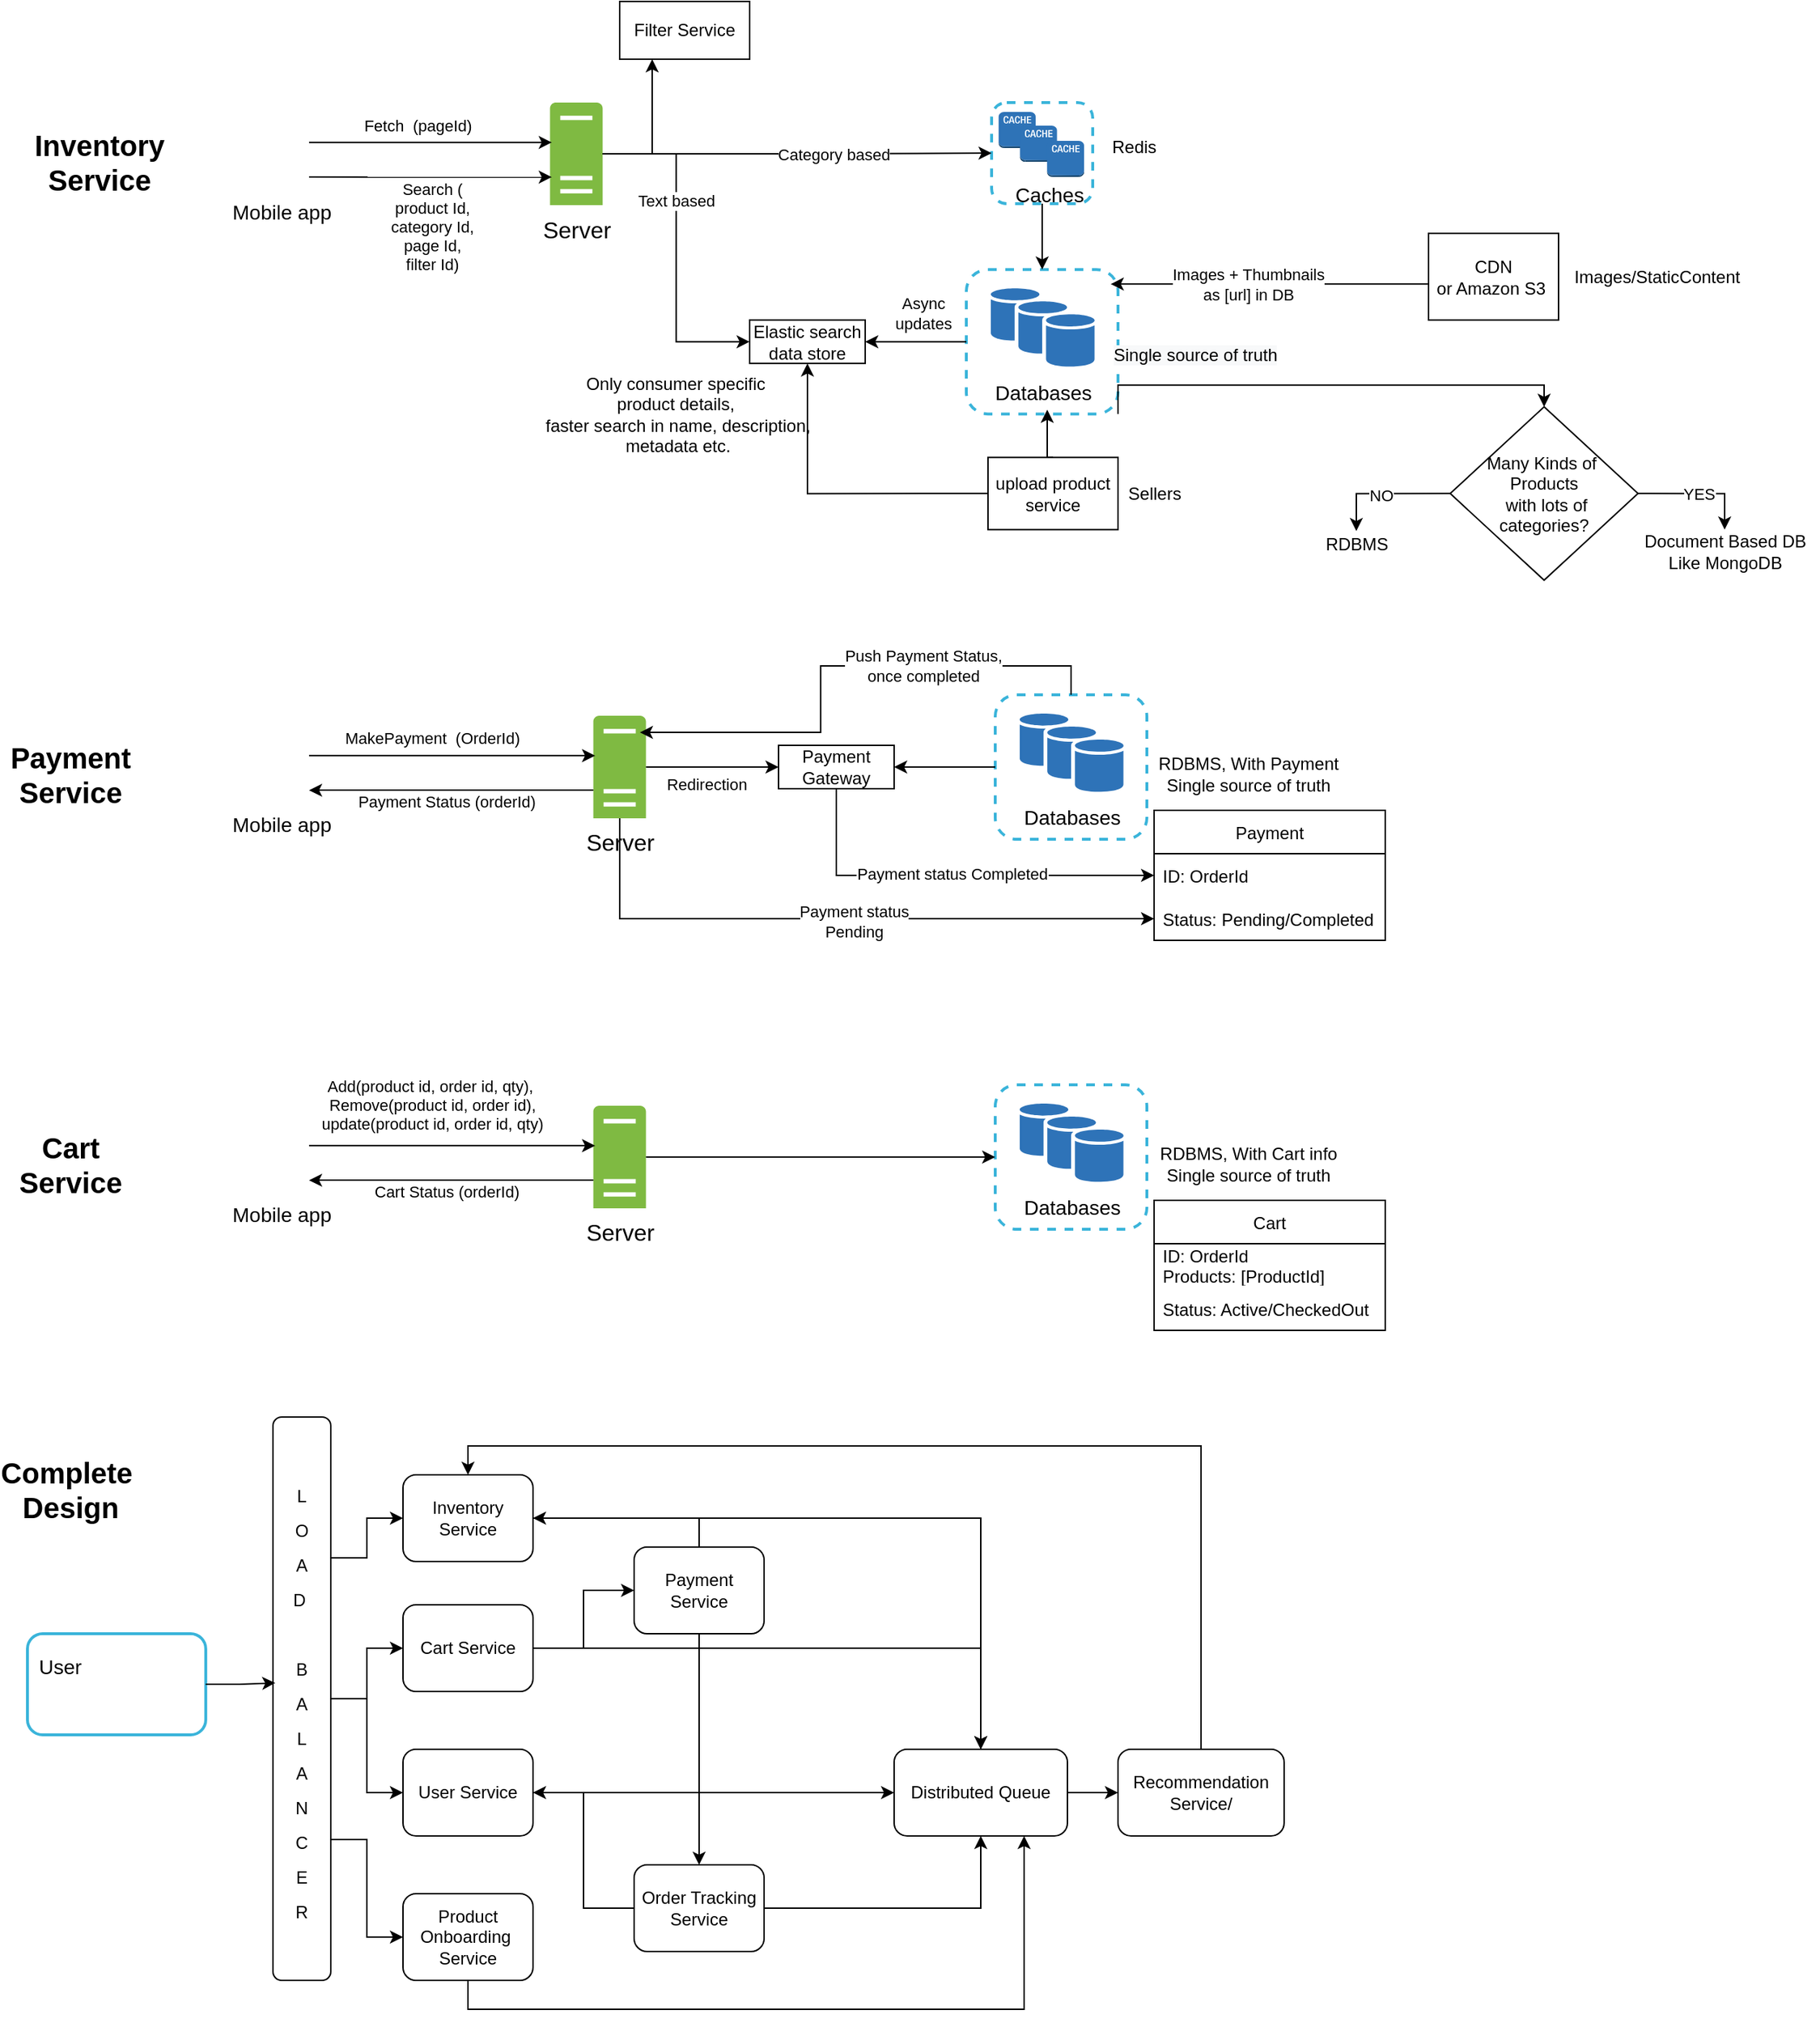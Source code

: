<mxfile version="17.4.2" type="device"><diagram id="s8BaZexsEjPPBlyc9J7Q" name="BE-Design"><mxGraphModel dx="946" dy="535" grid="1" gridSize="10" guides="1" tooltips="1" connect="1" arrows="1" fold="1" page="1" pageScale="1" pageWidth="850" pageHeight="1100" math="0" shadow="0"><root><mxCell id="0"/><mxCell id="1" parent="0"/><mxCell id="7_oNkSB5ezjO_FblFlyf-1" value="" style="group" vertex="1" connectable="0" parent="1"><mxGeometry x="190" y="165.583" width="70" height="77.698" as="geometry"/></mxCell><mxCell id="7_oNkSB5ezjO_FblFlyf-2" value="" style="shape=image;html=1;verticalAlign=top;verticalLabelPosition=bottom;labelBackgroundColor=#ffffff;imageAspect=0;aspect=fixed;image=https://cdn3.iconfinder.com/data/icons/linecons-free-vector-icons-pack/32/phone-128.png;dashed=1;strokeWidth=3;fillColor=none;fontSize=14;fontColor=#000000;align=center;" vertex="1" parent="7_oNkSB5ezjO_FblFlyf-1"><mxGeometry x="7" width="47.962" height="47.962" as="geometry"/></mxCell><mxCell id="7_oNkSB5ezjO_FblFlyf-3" value="Mobile app&lt;div&gt;&lt;br&gt;&lt;/div&gt;" style="text;html=1;resizable=0;points=[];autosize=1;align=left;verticalAlign=top;spacingTop=-4;fontSize=14;" vertex="1" parent="7_oNkSB5ezjO_FblFlyf-1"><mxGeometry y="48.921" width="70" height="30" as="geometry"/></mxCell><mxCell id="7_oNkSB5ezjO_FblFlyf-4" value="" style="group" vertex="1" connectable="0" parent="1"><mxGeometry x="400" y="150" width="60" height="95.58" as="geometry"/></mxCell><mxCell id="7_oNkSB5ezjO_FblFlyf-5" value="" style="shadow=0;dashed=0;html=1;strokeColor=none;labelPosition=center;verticalLabelPosition=bottom;verticalAlign=top;shape=mxgraph.office.servers.server_generic;fillColor=#7FBA42;fontSize=14;fontColor=#000000;align=center;aspect=fixed;" vertex="1" parent="7_oNkSB5ezjO_FblFlyf-4"><mxGeometry x="11.77" width="36.451" height="70.983" as="geometry"/></mxCell><mxCell id="7_oNkSB5ezjO_FblFlyf-6" value="Server" style="text;html=1;resizable=0;points=[];autosize=1;align=center;verticalAlign=top;spacingTop=-4;fontSize=16;" vertex="1" parent="7_oNkSB5ezjO_FblFlyf-4"><mxGeometry y="75.58" width="60" height="20" as="geometry"/></mxCell><mxCell id="7_oNkSB5ezjO_FblFlyf-7" value="" style="group" vertex="1" connectable="0" parent="1"><mxGeometry x="700" y="265.58" width="105" height="100" as="geometry"/></mxCell><mxCell id="7_oNkSB5ezjO_FblFlyf-8" value="" style="whiteSpace=wrap;html=1;rounded=1;strokeColor=#3AB4DA;fillColor=none;gradientColor=none;fontSize=15;align=center;strokeWidth=2;dashed=1;" vertex="1" parent="7_oNkSB5ezjO_FblFlyf-7"><mxGeometry width="105" height="100" as="geometry"/></mxCell><mxCell id="7_oNkSB5ezjO_FblFlyf-9" value="" style="shadow=0;dashed=0;html=1;strokeColor=none;fillColor=#2E73B8;labelPosition=center;verticalLabelPosition=bottom;verticalAlign=top;shape=mxgraph.office.databases.database_availability_group;fontSize=14;fontColor=#000000;align=center;" vertex="1" parent="7_oNkSB5ezjO_FblFlyf-7"><mxGeometry x="16.962" y="12.987" width="71.885" height="54.545" as="geometry"/></mxCell><mxCell id="7_oNkSB5ezjO_FblFlyf-10" value="&lt;font style=&quot;font-size: 14px&quot;&gt;Databases&lt;/font&gt;" style="text;html=1;resizable=0;points=[];autosize=1;align=left;verticalAlign=top;spacingTop=-4;fontSize=14;fontColor=#000000;" vertex="1" parent="7_oNkSB5ezjO_FblFlyf-7"><mxGeometry x="17.769" y="74.026" width="80" height="20" as="geometry"/></mxCell><mxCell id="7_oNkSB5ezjO_FblFlyf-11" value="Elastic search&lt;br&gt;data store" style="rounded=0;whiteSpace=wrap;html=1;" vertex="1" parent="1"><mxGeometry x="550" y="300.58" width="80" height="30" as="geometry"/></mxCell><mxCell id="7_oNkSB5ezjO_FblFlyf-13" style="edgeStyle=orthogonalEdgeStyle;rounded=0;orthogonalLoop=1;jettySize=auto;html=1;entryX=0;entryY=0.5;entryDx=0;entryDy=0;" edge="1" parent="1" source="7_oNkSB5ezjO_FblFlyf-5" target="7_oNkSB5ezjO_FblFlyf-11"><mxGeometry relative="1" as="geometry"/></mxCell><mxCell id="7_oNkSB5ezjO_FblFlyf-94" value="Text based" style="edgeLabel;html=1;align=center;verticalAlign=middle;resizable=0;points=[];" vertex="1" connectable="0" parent="7_oNkSB5ezjO_FblFlyf-13"><mxGeometry x="-0.286" relative="1" as="geometry"><mxPoint as="offset"/></mxGeometry></mxCell><mxCell id="7_oNkSB5ezjO_FblFlyf-15" style="edgeStyle=orthogonalEdgeStyle;rounded=0;orthogonalLoop=1;jettySize=auto;html=1;exitX=1;exitY=0.75;exitDx=0;exitDy=0;entryX=0.034;entryY=0.727;entryDx=0;entryDy=0;entryPerimeter=0;" edge="1" parent="1" source="7_oNkSB5ezjO_FblFlyf-2" target="7_oNkSB5ezjO_FblFlyf-5"><mxGeometry relative="1" as="geometry"/></mxCell><mxCell id="7_oNkSB5ezjO_FblFlyf-16" value="Search (&lt;br&gt;product Id, &lt;br&gt;category Id, &lt;br&gt;page Id, &lt;br&gt;filter Id)" style="edgeLabel;html=1;align=center;verticalAlign=middle;resizable=0;points=[];" vertex="1" connectable="0" parent="7_oNkSB5ezjO_FblFlyf-15"><mxGeometry x="-0.262" y="1" relative="1" as="geometry"><mxPoint x="23" y="35" as="offset"/></mxGeometry></mxCell><mxCell id="7_oNkSB5ezjO_FblFlyf-19" style="edgeStyle=orthogonalEdgeStyle;rounded=0;orthogonalLoop=1;jettySize=auto;html=1;exitX=1;exitY=0.25;exitDx=0;exitDy=0;entryX=0.034;entryY=0.389;entryDx=0;entryDy=0;entryPerimeter=0;" edge="1" parent="1" source="7_oNkSB5ezjO_FblFlyf-2" target="7_oNkSB5ezjO_FblFlyf-5"><mxGeometry relative="1" as="geometry"/></mxCell><mxCell id="7_oNkSB5ezjO_FblFlyf-20" value="Fetch &amp;nbsp;(pageId)" style="edgeLabel;html=1;align=center;verticalAlign=middle;resizable=0;points=[];" vertex="1" connectable="0" parent="7_oNkSB5ezjO_FblFlyf-19"><mxGeometry x="-0.303" y="-4" relative="1" as="geometry"><mxPoint x="16" y="-16" as="offset"/></mxGeometry></mxCell><mxCell id="7_oNkSB5ezjO_FblFlyf-21" style="edgeStyle=orthogonalEdgeStyle;rounded=0;orthogonalLoop=1;jettySize=auto;html=1;entryX=1;entryY=0.5;entryDx=0;entryDy=0;" edge="1" parent="1" source="7_oNkSB5ezjO_FblFlyf-8" target="7_oNkSB5ezjO_FblFlyf-11"><mxGeometry relative="1" as="geometry"/></mxCell><mxCell id="7_oNkSB5ezjO_FblFlyf-27" value="Async &lt;br&gt;updates" style="edgeLabel;html=1;align=center;verticalAlign=middle;resizable=0;points=[];" vertex="1" connectable="0" parent="7_oNkSB5ezjO_FblFlyf-21"><mxGeometry y="1" relative="1" as="geometry"><mxPoint x="5" y="-21" as="offset"/></mxGeometry></mxCell><mxCell id="7_oNkSB5ezjO_FblFlyf-22" value="Document Based DB&lt;br&gt;Like MongoDB" style="text;html=1;align=center;verticalAlign=middle;resizable=0;points=[];autosize=1;strokeColor=none;fillColor=none;" vertex="1" parent="1"><mxGeometry x="1160" y="445.67" width="130" height="30" as="geometry"/></mxCell><mxCell id="7_oNkSB5ezjO_FblFlyf-23" value="Only consumer specific&amp;nbsp;&lt;br&gt;product details,&amp;nbsp;&lt;br&gt;faster search in name, description,&lt;br&gt;metadata etc." style="text;html=1;align=center;verticalAlign=middle;resizable=0;points=[];autosize=1;strokeColor=none;fillColor=none;" vertex="1" parent="1"><mxGeometry x="400" y="335.67" width="200" height="60" as="geometry"/></mxCell><mxCell id="7_oNkSB5ezjO_FblFlyf-25" style="edgeStyle=orthogonalEdgeStyle;rounded=0;orthogonalLoop=1;jettySize=auto;html=1;exitX=0.5;exitY=0;exitDx=0;exitDy=0;entryX=0.478;entryY=1.153;entryDx=0;entryDy=0;entryPerimeter=0;" edge="1" parent="1" source="7_oNkSB5ezjO_FblFlyf-24" target="7_oNkSB5ezjO_FblFlyf-10"><mxGeometry relative="1" as="geometry"/></mxCell><mxCell id="7_oNkSB5ezjO_FblFlyf-83" style="edgeStyle=orthogonalEdgeStyle;rounded=0;orthogonalLoop=1;jettySize=auto;html=1;exitX=0;exitY=0.5;exitDx=0;exitDy=0;entryX=0.5;entryY=1;entryDx=0;entryDy=0;" edge="1" parent="1" source="7_oNkSB5ezjO_FblFlyf-24" target="7_oNkSB5ezjO_FblFlyf-11"><mxGeometry relative="1" as="geometry"/></mxCell><mxCell id="7_oNkSB5ezjO_FblFlyf-24" value="upload product service" style="rounded=0;whiteSpace=wrap;html=1;" vertex="1" parent="1"><mxGeometry x="715" y="395.67" width="90" height="50" as="geometry"/></mxCell><mxCell id="7_oNkSB5ezjO_FblFlyf-26" value="Sellers" style="text;html=1;align=center;verticalAlign=middle;resizable=0;points=[];autosize=1;strokeColor=none;fillColor=none;" vertex="1" parent="1"><mxGeometry x="805" y="410.67" width="50" height="20" as="geometry"/></mxCell><mxCell id="7_oNkSB5ezjO_FblFlyf-28" value="" style="group" vertex="1" connectable="0" parent="1"><mxGeometry x="190" y="590.093" width="70" height="77.698" as="geometry"/></mxCell><mxCell id="7_oNkSB5ezjO_FblFlyf-29" value="" style="shape=image;html=1;verticalAlign=top;verticalLabelPosition=bottom;labelBackgroundColor=#ffffff;imageAspect=0;aspect=fixed;image=https://cdn3.iconfinder.com/data/icons/linecons-free-vector-icons-pack/32/phone-128.png;dashed=1;strokeWidth=3;fillColor=none;fontSize=14;fontColor=#000000;align=center;" vertex="1" parent="7_oNkSB5ezjO_FblFlyf-28"><mxGeometry x="7" width="47.962" height="47.962" as="geometry"/></mxCell><mxCell id="7_oNkSB5ezjO_FblFlyf-30" value="Mobile app&lt;div&gt;&lt;br&gt;&lt;/div&gt;" style="text;html=1;resizable=0;points=[];autosize=1;align=left;verticalAlign=top;spacingTop=-4;fontSize=14;" vertex="1" parent="7_oNkSB5ezjO_FblFlyf-28"><mxGeometry y="48.921" width="70" height="30" as="geometry"/></mxCell><mxCell id="7_oNkSB5ezjO_FblFlyf-31" value="" style="group" vertex="1" connectable="0" parent="1"><mxGeometry x="430" y="574.51" width="60" height="95.58" as="geometry"/></mxCell><mxCell id="7_oNkSB5ezjO_FblFlyf-32" value="" style="shadow=0;dashed=0;html=1;strokeColor=none;labelPosition=center;verticalLabelPosition=bottom;verticalAlign=top;shape=mxgraph.office.servers.server_generic;fillColor=#7FBA42;fontSize=14;fontColor=#000000;align=center;aspect=fixed;" vertex="1" parent="7_oNkSB5ezjO_FblFlyf-31"><mxGeometry x="11.77" width="36.451" height="70.983" as="geometry"/></mxCell><mxCell id="7_oNkSB5ezjO_FblFlyf-33" value="Server" style="text;html=1;resizable=0;points=[];autosize=1;align=center;verticalAlign=top;spacingTop=-4;fontSize=16;" vertex="1" parent="7_oNkSB5ezjO_FblFlyf-31"><mxGeometry y="75.58" width="60" height="20" as="geometry"/></mxCell><mxCell id="7_oNkSB5ezjO_FblFlyf-34" value="" style="group" vertex="1" connectable="0" parent="1"><mxGeometry x="720" y="560" width="105" height="100" as="geometry"/></mxCell><mxCell id="7_oNkSB5ezjO_FblFlyf-35" value="" style="whiteSpace=wrap;html=1;rounded=1;strokeColor=#3AB4DA;fillColor=none;gradientColor=none;fontSize=15;align=center;strokeWidth=2;dashed=1;" vertex="1" parent="7_oNkSB5ezjO_FblFlyf-34"><mxGeometry width="105" height="100" as="geometry"/></mxCell><mxCell id="7_oNkSB5ezjO_FblFlyf-36" value="" style="shadow=0;dashed=0;html=1;strokeColor=none;fillColor=#2E73B8;labelPosition=center;verticalLabelPosition=bottom;verticalAlign=top;shape=mxgraph.office.databases.database_availability_group;fontSize=14;fontColor=#000000;align=center;" vertex="1" parent="7_oNkSB5ezjO_FblFlyf-34"><mxGeometry x="16.962" y="12.987" width="71.885" height="54.545" as="geometry"/></mxCell><mxCell id="7_oNkSB5ezjO_FblFlyf-37" value="&lt;font style=&quot;font-size: 14px&quot;&gt;Databases&lt;/font&gt;" style="text;html=1;resizable=0;points=[];autosize=1;align=left;verticalAlign=top;spacingTop=-4;fontSize=14;fontColor=#000000;" vertex="1" parent="7_oNkSB5ezjO_FblFlyf-34"><mxGeometry x="17.769" y="74.026" width="80" height="20" as="geometry"/></mxCell><mxCell id="7_oNkSB5ezjO_FblFlyf-63" style="edgeStyle=orthogonalEdgeStyle;rounded=0;orthogonalLoop=1;jettySize=auto;html=1;exitX=0.5;exitY=1;exitDx=0;exitDy=0;entryX=0;entryY=0.5;entryDx=0;entryDy=0;" edge="1" parent="1" source="7_oNkSB5ezjO_FblFlyf-38" target="7_oNkSB5ezjO_FblFlyf-58"><mxGeometry relative="1" as="geometry"/></mxCell><mxCell id="7_oNkSB5ezjO_FblFlyf-64" value="Payment status Completed" style="edgeLabel;html=1;align=center;verticalAlign=middle;resizable=0;points=[];" vertex="1" connectable="0" parent="7_oNkSB5ezjO_FblFlyf-63"><mxGeometry y="1" relative="1" as="geometry"><mxPoint as="offset"/></mxGeometry></mxCell><mxCell id="7_oNkSB5ezjO_FblFlyf-38" value="Payment Gateway" style="rounded=0;whiteSpace=wrap;html=1;" vertex="1" parent="1"><mxGeometry x="570" y="595" width="80" height="30" as="geometry"/></mxCell><mxCell id="7_oNkSB5ezjO_FblFlyf-39" style="edgeStyle=orthogonalEdgeStyle;rounded=0;orthogonalLoop=1;jettySize=auto;html=1;entryX=0;entryY=0.5;entryDx=0;entryDy=0;" edge="1" parent="1" source="7_oNkSB5ezjO_FblFlyf-32" target="7_oNkSB5ezjO_FblFlyf-38"><mxGeometry relative="1" as="geometry"/></mxCell><mxCell id="7_oNkSB5ezjO_FblFlyf-54" value="Redirection" style="edgeLabel;html=1;align=center;verticalAlign=middle;resizable=0;points=[];" vertex="1" connectable="0" parent="7_oNkSB5ezjO_FblFlyf-39"><mxGeometry x="-0.351" relative="1" as="geometry"><mxPoint x="12" y="12" as="offset"/></mxGeometry></mxCell><mxCell id="7_oNkSB5ezjO_FblFlyf-42" style="edgeStyle=orthogonalEdgeStyle;rounded=0;orthogonalLoop=1;jettySize=auto;html=1;exitX=1;exitY=0.25;exitDx=0;exitDy=0;entryX=0.034;entryY=0.389;entryDx=0;entryDy=0;entryPerimeter=0;" edge="1" parent="1" source="7_oNkSB5ezjO_FblFlyf-29" target="7_oNkSB5ezjO_FblFlyf-32"><mxGeometry relative="1" as="geometry"/></mxCell><mxCell id="7_oNkSB5ezjO_FblFlyf-43" value="MakePayment &amp;nbsp;(OrderId)" style="edgeLabel;html=1;align=center;verticalAlign=middle;resizable=0;points=[];" vertex="1" connectable="0" parent="7_oNkSB5ezjO_FblFlyf-42"><mxGeometry x="-0.303" y="-4" relative="1" as="geometry"><mxPoint x="16" y="-16" as="offset"/></mxGeometry></mxCell><mxCell id="7_oNkSB5ezjO_FblFlyf-44" style="edgeStyle=orthogonalEdgeStyle;rounded=0;orthogonalLoop=1;jettySize=auto;html=1;entryX=1;entryY=0.5;entryDx=0;entryDy=0;" edge="1" parent="1" source="7_oNkSB5ezjO_FblFlyf-35" target="7_oNkSB5ezjO_FblFlyf-38"><mxGeometry relative="1" as="geometry"/></mxCell><mxCell id="7_oNkSB5ezjO_FblFlyf-46" value="RDBMS, With Payment&lt;br&gt;Single source of truth" style="text;html=1;align=center;verticalAlign=middle;resizable=0;points=[];autosize=1;strokeColor=none;fillColor=none;" vertex="1" parent="1"><mxGeometry x="825" y="600.09" width="140" height="30" as="geometry"/></mxCell><mxCell id="7_oNkSB5ezjO_FblFlyf-52" style="edgeStyle=orthogonalEdgeStyle;rounded=0;orthogonalLoop=1;jettySize=auto;html=1;entryX=1;entryY=0.75;entryDx=0;entryDy=0;" edge="1" parent="1" source="7_oNkSB5ezjO_FblFlyf-32" target="7_oNkSB5ezjO_FblFlyf-29"><mxGeometry relative="1" as="geometry"><Array as="points"><mxPoint x="400" y="626"/><mxPoint x="400" y="626"/></Array></mxGeometry></mxCell><mxCell id="7_oNkSB5ezjO_FblFlyf-53" value="Payment Status (orderId)" style="edgeLabel;html=1;align=center;verticalAlign=middle;resizable=0;points=[];" vertex="1" connectable="0" parent="7_oNkSB5ezjO_FblFlyf-52"><mxGeometry x="0.095" y="4" relative="1" as="geometry"><mxPoint x="6" y="4" as="offset"/></mxGeometry></mxCell><mxCell id="7_oNkSB5ezjO_FblFlyf-55" style="edgeStyle=orthogonalEdgeStyle;rounded=0;orthogonalLoop=1;jettySize=auto;html=1;entryX=0;entryY=0.5;entryDx=0;entryDy=0;" edge="1" parent="1" source="7_oNkSB5ezjO_FblFlyf-32" target="7_oNkSB5ezjO_FblFlyf-59"><mxGeometry relative="1" as="geometry"><Array as="points"><mxPoint x="460" y="715"/></Array></mxGeometry></mxCell><mxCell id="7_oNkSB5ezjO_FblFlyf-56" value="Payment status&lt;br&gt;Pending" style="edgeLabel;html=1;align=center;verticalAlign=middle;resizable=0;points=[];" vertex="1" connectable="0" parent="7_oNkSB5ezjO_FblFlyf-55"><mxGeometry x="0.051" y="-2" relative="1" as="geometry"><mxPoint as="offset"/></mxGeometry></mxCell><mxCell id="7_oNkSB5ezjO_FblFlyf-57" value="Payment" style="swimlane;fontStyle=0;childLayout=stackLayout;horizontal=1;startSize=30;horizontalStack=0;resizeParent=1;resizeParentMax=0;resizeLast=0;collapsible=1;marginBottom=0;" vertex="1" parent="1"><mxGeometry x="830" y="640" width="160" height="90" as="geometry"/></mxCell><mxCell id="7_oNkSB5ezjO_FblFlyf-58" value="ID: OrderId" style="text;strokeColor=none;fillColor=none;align=left;verticalAlign=middle;spacingLeft=4;spacingRight=4;overflow=hidden;points=[[0,0.5],[1,0.5]];portConstraint=eastwest;rotatable=0;" vertex="1" parent="7_oNkSB5ezjO_FblFlyf-57"><mxGeometry y="30" width="160" height="30" as="geometry"/></mxCell><mxCell id="7_oNkSB5ezjO_FblFlyf-59" value="Status: Pending/Completed" style="text;strokeColor=none;fillColor=none;align=left;verticalAlign=middle;spacingLeft=4;spacingRight=4;overflow=hidden;points=[[0,0.5],[1,0.5]];portConstraint=eastwest;rotatable=0;" vertex="1" parent="7_oNkSB5ezjO_FblFlyf-57"><mxGeometry y="60" width="160" height="30" as="geometry"/></mxCell><mxCell id="7_oNkSB5ezjO_FblFlyf-66" style="edgeStyle=orthogonalEdgeStyle;rounded=0;orthogonalLoop=1;jettySize=auto;html=1;exitX=0.5;exitY=0;exitDx=0;exitDy=0;entryX=0.884;entryY=0.162;entryDx=0;entryDy=0;entryPerimeter=0;" edge="1" parent="1" source="7_oNkSB5ezjO_FblFlyf-35" target="7_oNkSB5ezjO_FblFlyf-32"><mxGeometry relative="1" as="geometry"/></mxCell><mxCell id="7_oNkSB5ezjO_FblFlyf-67" value="Push Payment Status, &lt;br&gt;once completed" style="edgeLabel;html=1;align=center;verticalAlign=middle;resizable=0;points=[];" vertex="1" connectable="0" parent="7_oNkSB5ezjO_FblFlyf-66"><mxGeometry x="-0.41" y="4" relative="1" as="geometry"><mxPoint x="-15" y="-4" as="offset"/></mxGeometry></mxCell><mxCell id="7_oNkSB5ezjO_FblFlyf-68" value="Inventory&lt;br style=&quot;font-size: 20px;&quot;&gt;Service" style="text;html=1;strokeColor=none;fillColor=none;align=center;verticalAlign=middle;whiteSpace=wrap;rounded=0;fontSize=20;fontStyle=1" vertex="1" parent="1"><mxGeometry x="70" y="170.58" width="60" height="40" as="geometry"/></mxCell><mxCell id="7_oNkSB5ezjO_FblFlyf-69" value="Payment&lt;br style=&quot;font-size: 20px;&quot;&gt;Service" style="text;html=1;strokeColor=none;fillColor=none;align=center;verticalAlign=middle;whiteSpace=wrap;rounded=0;fontStyle=1;fontSize=20;" vertex="1" parent="1"><mxGeometry x="50" y="595.09" width="60" height="40" as="geometry"/></mxCell><mxCell id="7_oNkSB5ezjO_FblFlyf-77" style="edgeStyle=orthogonalEdgeStyle;rounded=0;orthogonalLoop=1;jettySize=auto;html=1;entryX=0.952;entryY=0.101;entryDx=0;entryDy=0;entryPerimeter=0;" edge="1" parent="1" target="7_oNkSB5ezjO_FblFlyf-8"><mxGeometry relative="1" as="geometry"><mxPoint x="1020" y="275.58" as="sourcePoint"/><Array as="points"><mxPoint x="980" y="275.67"/></Array></mxGeometry></mxCell><mxCell id="7_oNkSB5ezjO_FblFlyf-79" value="Images + Thumbnails &lt;br&gt;as [url] in DB" style="edgeLabel;html=1;align=center;verticalAlign=middle;resizable=0;points=[];" vertex="1" connectable="0" parent="7_oNkSB5ezjO_FblFlyf-77"><mxGeometry x="0.481" y="-1" relative="1" as="geometry"><mxPoint x="38" y="1" as="offset"/></mxGeometry></mxCell><mxCell id="7_oNkSB5ezjO_FblFlyf-86" value="YES" style="edgeStyle=orthogonalEdgeStyle;rounded=0;orthogonalLoop=1;jettySize=auto;html=1;exitX=1;exitY=0.5;exitDx=0;exitDy=0;" edge="1" parent="1" source="7_oNkSB5ezjO_FblFlyf-84" target="7_oNkSB5ezjO_FblFlyf-22"><mxGeometry relative="1" as="geometry"/></mxCell><mxCell id="7_oNkSB5ezjO_FblFlyf-92" style="edgeStyle=orthogonalEdgeStyle;rounded=0;orthogonalLoop=1;jettySize=auto;html=1;exitX=0;exitY=0.5;exitDx=0;exitDy=0;entryX=0.5;entryY=0.05;entryDx=0;entryDy=0;entryPerimeter=0;" edge="1" parent="1" source="7_oNkSB5ezjO_FblFlyf-84" target="7_oNkSB5ezjO_FblFlyf-85"><mxGeometry relative="1" as="geometry"/></mxCell><mxCell id="7_oNkSB5ezjO_FblFlyf-93" value="NO" style="edgeLabel;html=1;align=center;verticalAlign=middle;resizable=0;points=[];" vertex="1" connectable="0" parent="7_oNkSB5ezjO_FblFlyf-92"><mxGeometry x="0.055" y="1" relative="1" as="geometry"><mxPoint as="offset"/></mxGeometry></mxCell><mxCell id="7_oNkSB5ezjO_FblFlyf-84" value="Many Kinds of&amp;nbsp;&lt;br&gt;Products&lt;br&gt;&amp;nbsp;with lots of&lt;br&gt;&amp;nbsp;categories?&amp;nbsp;" style="rhombus;whiteSpace=wrap;html=1;fillColor=none;" vertex="1" parent="1"><mxGeometry x="1035" y="360.67" width="130" height="120" as="geometry"/></mxCell><mxCell id="7_oNkSB5ezjO_FblFlyf-85" value="RDBMS" style="text;html=1;align=center;verticalAlign=middle;resizable=0;points=[];autosize=1;strokeColor=none;fillColor=none;" vertex="1" parent="1"><mxGeometry x="940" y="445.67" width="60" height="20" as="geometry"/></mxCell><mxCell id="7_oNkSB5ezjO_FblFlyf-87" value="&lt;span style=&quot;color: rgb(0, 0, 0); font-family: helvetica; font-size: 12px; font-style: normal; font-weight: 400; letter-spacing: normal; text-align: center; text-indent: 0px; text-transform: none; word-spacing: 0px; background-color: rgb(248, 249, 250); text-decoration: none; display: inline; float: none;&quot;&gt;Single source of truth&lt;/span&gt;" style="text;whiteSpace=wrap;html=1;" vertex="1" parent="1"><mxGeometry x="800" y="310.67" width="140" height="30" as="geometry"/></mxCell><mxCell id="7_oNkSB5ezjO_FblFlyf-89" style="edgeStyle=orthogonalEdgeStyle;rounded=0;orthogonalLoop=1;jettySize=auto;html=1;exitX=1;exitY=1;exitDx=0;exitDy=0;" edge="1" parent="1" source="7_oNkSB5ezjO_FblFlyf-8" target="7_oNkSB5ezjO_FblFlyf-84"><mxGeometry relative="1" as="geometry"><Array as="points"><mxPoint x="805" y="345.67"/></Array></mxGeometry></mxCell><mxCell id="7_oNkSB5ezjO_FblFlyf-100" value="CDN &lt;br&gt;or Amazon S3&amp;nbsp;" style="rounded=0;whiteSpace=wrap;html=1;strokeColor=default;fillColor=none;" vertex="1" parent="1"><mxGeometry x="1020" y="240.58" width="90" height="60" as="geometry"/></mxCell><mxCell id="7_oNkSB5ezjO_FblFlyf-102" value="Images/StaticContent&amp;nbsp;" style="text;html=1;strokeColor=none;fillColor=none;align=center;verticalAlign=middle;whiteSpace=wrap;rounded=0;" vertex="1" parent="1"><mxGeometry x="1150" y="255.58" width="60" height="30" as="geometry"/></mxCell><mxCell id="7_oNkSB5ezjO_FblFlyf-104" value="" style="group" vertex="1" connectable="0" parent="1"><mxGeometry x="717.5" y="150" width="70" height="70" as="geometry"/></mxCell><mxCell id="7_oNkSB5ezjO_FblFlyf-105" value="" style="whiteSpace=wrap;html=1;rounded=1;strokeColor=#3AB4DA;fillColor=none;gradientColor=none;fontSize=15;align=center;strokeWidth=2;dashed=1;" vertex="1" parent="7_oNkSB5ezjO_FblFlyf-104"><mxGeometry width="70" height="70" as="geometry"/></mxCell><mxCell id="7_oNkSB5ezjO_FblFlyf-106" value="&lt;font style=&quot;font-size: 14px&quot;&gt;Caches&lt;/font&gt;" style="text;html=1;resizable=0;points=[];autosize=1;align=left;verticalAlign=top;spacingTop=-4;fontSize=16;" vertex="1" parent="7_oNkSB5ezjO_FblFlyf-104"><mxGeometry x="14.351" y="51.209" width="60" height="20" as="geometry"/></mxCell><mxCell id="7_oNkSB5ezjO_FblFlyf-107" value="" style="shape=mxgraph.aws2.database.elasticcache_node;html=1;strokeColor=none;verticalLabelPosition=bottom;verticalAlign=top;shadow=0;dashed=0;rounded=1;fillColor=#7edcfc;gradientColor=none;fontSize=16;align=center;" vertex="1" parent="7_oNkSB5ezjO_FblFlyf-104"><mxGeometry x="4.857" y="6.5" width="25.634" height="25.0" as="geometry"/></mxCell><mxCell id="7_oNkSB5ezjO_FblFlyf-108" value="" style="shape=mxgraph.aws2.database.elasticcache_node;html=1;strokeColor=none;verticalLabelPosition=bottom;verticalAlign=top;shadow=0;dashed=0;rounded=1;fillColor=#7edcfc;gradientColor=none;fontSize=16;align=center;" vertex="1" parent="7_oNkSB5ezjO_FblFlyf-104"><mxGeometry x="19.646" y="16.045" width="25.634" height="25.0" as="geometry"/></mxCell><mxCell id="7_oNkSB5ezjO_FblFlyf-109" value="" style="shape=mxgraph.aws2.database.elasticcache_node;html=1;strokeColor=none;verticalLabelPosition=bottom;verticalAlign=top;shadow=0;dashed=0;rounded=1;fillColor=#7edcfc;gradientColor=none;fontSize=16;align=center;" vertex="1" parent="7_oNkSB5ezjO_FblFlyf-104"><mxGeometry x="38.378" y="26.5" width="25.634" height="25.0" as="geometry"/></mxCell><mxCell id="7_oNkSB5ezjO_FblFlyf-112" style="edgeStyle=orthogonalEdgeStyle;rounded=0;orthogonalLoop=1;jettySize=auto;html=1;entryX=0;entryY=0.5;entryDx=0;entryDy=0;" edge="1" parent="1" source="7_oNkSB5ezjO_FblFlyf-5" target="7_oNkSB5ezjO_FblFlyf-105"><mxGeometry relative="1" as="geometry"/></mxCell><mxCell id="7_oNkSB5ezjO_FblFlyf-113" value="Category based" style="edgeLabel;html=1;align=center;verticalAlign=middle;resizable=0;points=[];" vertex="1" connectable="0" parent="7_oNkSB5ezjO_FblFlyf-112"><mxGeometry x="0.19" y="-1" relative="1" as="geometry"><mxPoint as="offset"/></mxGeometry></mxCell><mxCell id="7_oNkSB5ezjO_FblFlyf-114" style="edgeStyle=orthogonalEdgeStyle;rounded=0;orthogonalLoop=1;jettySize=auto;html=1;entryX=0.5;entryY=0;entryDx=0;entryDy=0;" edge="1" parent="1" source="7_oNkSB5ezjO_FblFlyf-105" target="7_oNkSB5ezjO_FblFlyf-8"><mxGeometry relative="1" as="geometry"/></mxCell><mxCell id="7_oNkSB5ezjO_FblFlyf-115" value="Redis&amp;nbsp;" style="text;html=1;strokeColor=none;fillColor=none;align=center;verticalAlign=middle;whiteSpace=wrap;rounded=0;" vertex="1" parent="1"><mxGeometry x="787.5" y="165.58" width="60" height="30" as="geometry"/></mxCell><mxCell id="7_oNkSB5ezjO_FblFlyf-116" value="Filter Service" style="rounded=0;whiteSpace=wrap;html=1;strokeColor=default;fillColor=none;" vertex="1" parent="1"><mxGeometry x="460" y="80" width="90" height="40" as="geometry"/></mxCell><mxCell id="7_oNkSB5ezjO_FblFlyf-118" style="edgeStyle=orthogonalEdgeStyle;rounded=0;orthogonalLoop=1;jettySize=auto;html=1;entryX=0.25;entryY=1;entryDx=0;entryDy=0;" edge="1" parent="1" source="7_oNkSB5ezjO_FblFlyf-5" target="7_oNkSB5ezjO_FblFlyf-116"><mxGeometry relative="1" as="geometry"/></mxCell><mxCell id="7_oNkSB5ezjO_FblFlyf-121" value="" style="group" vertex="1" connectable="0" parent="1"><mxGeometry x="190" y="860.093" width="70" height="77.698" as="geometry"/></mxCell><mxCell id="7_oNkSB5ezjO_FblFlyf-122" value="" style="shape=image;html=1;verticalAlign=top;verticalLabelPosition=bottom;labelBackgroundColor=#ffffff;imageAspect=0;aspect=fixed;image=https://cdn3.iconfinder.com/data/icons/linecons-free-vector-icons-pack/32/phone-128.png;dashed=1;strokeWidth=3;fillColor=none;fontSize=14;fontColor=#000000;align=center;" vertex="1" parent="7_oNkSB5ezjO_FblFlyf-121"><mxGeometry x="7" width="47.962" height="47.962" as="geometry"/></mxCell><mxCell id="7_oNkSB5ezjO_FblFlyf-123" value="Mobile app&lt;div&gt;&lt;br&gt;&lt;/div&gt;" style="text;html=1;resizable=0;points=[];autosize=1;align=left;verticalAlign=top;spacingTop=-4;fontSize=14;" vertex="1" parent="7_oNkSB5ezjO_FblFlyf-121"><mxGeometry y="48.921" width="70" height="30" as="geometry"/></mxCell><mxCell id="7_oNkSB5ezjO_FblFlyf-124" value="" style="group" vertex="1" connectable="0" parent="1"><mxGeometry x="430" y="844.51" width="60" height="95.58" as="geometry"/></mxCell><mxCell id="7_oNkSB5ezjO_FblFlyf-125" value="" style="shadow=0;dashed=0;html=1;strokeColor=none;labelPosition=center;verticalLabelPosition=bottom;verticalAlign=top;shape=mxgraph.office.servers.server_generic;fillColor=#7FBA42;fontSize=14;fontColor=#000000;align=center;aspect=fixed;" vertex="1" parent="7_oNkSB5ezjO_FblFlyf-124"><mxGeometry x="11.77" width="36.451" height="70.983" as="geometry"/></mxCell><mxCell id="7_oNkSB5ezjO_FblFlyf-126" value="Server" style="text;html=1;resizable=0;points=[];autosize=1;align=center;verticalAlign=top;spacingTop=-4;fontSize=16;" vertex="1" parent="7_oNkSB5ezjO_FblFlyf-124"><mxGeometry y="75.58" width="60" height="20" as="geometry"/></mxCell><mxCell id="7_oNkSB5ezjO_FblFlyf-127" value="" style="group" vertex="1" connectable="0" parent="1"><mxGeometry x="720" y="830" width="105" height="100" as="geometry"/></mxCell><mxCell id="7_oNkSB5ezjO_FblFlyf-128" value="" style="whiteSpace=wrap;html=1;rounded=1;strokeColor=#3AB4DA;fillColor=none;gradientColor=none;fontSize=15;align=center;strokeWidth=2;dashed=1;" vertex="1" parent="7_oNkSB5ezjO_FblFlyf-127"><mxGeometry width="105" height="100" as="geometry"/></mxCell><mxCell id="7_oNkSB5ezjO_FblFlyf-129" value="" style="shadow=0;dashed=0;html=1;strokeColor=none;fillColor=#2E73B8;labelPosition=center;verticalLabelPosition=bottom;verticalAlign=top;shape=mxgraph.office.databases.database_availability_group;fontSize=14;fontColor=#000000;align=center;" vertex="1" parent="7_oNkSB5ezjO_FblFlyf-127"><mxGeometry x="16.962" y="12.987" width="71.885" height="54.545" as="geometry"/></mxCell><mxCell id="7_oNkSB5ezjO_FblFlyf-130" value="&lt;font style=&quot;font-size: 14px&quot;&gt;Databases&lt;/font&gt;" style="text;html=1;resizable=0;points=[];autosize=1;align=left;verticalAlign=top;spacingTop=-4;fontSize=14;fontColor=#000000;" vertex="1" parent="7_oNkSB5ezjO_FblFlyf-127"><mxGeometry x="17.769" y="74.026" width="80" height="20" as="geometry"/></mxCell><mxCell id="7_oNkSB5ezjO_FblFlyf-134" style="edgeStyle=orthogonalEdgeStyle;rounded=0;orthogonalLoop=1;jettySize=auto;html=1;entryX=0;entryY=0.5;entryDx=0;entryDy=0;" edge="1" parent="1" source="7_oNkSB5ezjO_FblFlyf-125" target="7_oNkSB5ezjO_FblFlyf-128"><mxGeometry relative="1" as="geometry"><mxPoint x="570" y="880" as="targetPoint"/></mxGeometry></mxCell><mxCell id="7_oNkSB5ezjO_FblFlyf-136" style="edgeStyle=orthogonalEdgeStyle;rounded=0;orthogonalLoop=1;jettySize=auto;html=1;exitX=1;exitY=0.25;exitDx=0;exitDy=0;entryX=0.034;entryY=0.389;entryDx=0;entryDy=0;entryPerimeter=0;" edge="1" parent="1" source="7_oNkSB5ezjO_FblFlyf-122" target="7_oNkSB5ezjO_FblFlyf-125"><mxGeometry relative="1" as="geometry"/></mxCell><mxCell id="7_oNkSB5ezjO_FblFlyf-137" value="Add(product id, order id, qty),&amp;nbsp;&lt;br&gt;Remove(product id, order id),&lt;br&gt;update(product id, order id, qty)" style="edgeLabel;html=1;align=center;verticalAlign=middle;resizable=0;points=[];" vertex="1" connectable="0" parent="7_oNkSB5ezjO_FblFlyf-136"><mxGeometry x="-0.303" y="-4" relative="1" as="geometry"><mxPoint x="16" y="-32" as="offset"/></mxGeometry></mxCell><mxCell id="7_oNkSB5ezjO_FblFlyf-139" value="RDBMS, With Cart info&lt;br&gt;Single source of truth" style="text;html=1;align=center;verticalAlign=middle;resizable=0;points=[];autosize=1;strokeColor=none;fillColor=none;" vertex="1" parent="1"><mxGeometry x="825" y="870.09" width="140" height="30" as="geometry"/></mxCell><mxCell id="7_oNkSB5ezjO_FblFlyf-140" style="edgeStyle=orthogonalEdgeStyle;rounded=0;orthogonalLoop=1;jettySize=auto;html=1;entryX=1;entryY=0.75;entryDx=0;entryDy=0;" edge="1" parent="1" source="7_oNkSB5ezjO_FblFlyf-125" target="7_oNkSB5ezjO_FblFlyf-122"><mxGeometry relative="1" as="geometry"><Array as="points"><mxPoint x="400" y="896"/><mxPoint x="400" y="896"/></Array></mxGeometry></mxCell><mxCell id="7_oNkSB5ezjO_FblFlyf-141" value="Cart Status (orderId)" style="edgeLabel;html=1;align=center;verticalAlign=middle;resizable=0;points=[];" vertex="1" connectable="0" parent="7_oNkSB5ezjO_FblFlyf-140"><mxGeometry x="0.095" y="4" relative="1" as="geometry"><mxPoint x="6" y="4" as="offset"/></mxGeometry></mxCell><mxCell id="7_oNkSB5ezjO_FblFlyf-144" value="Cart" style="swimlane;fontStyle=0;childLayout=stackLayout;horizontal=1;startSize=30;horizontalStack=0;resizeParent=1;resizeParentMax=0;resizeLast=0;collapsible=1;marginBottom=0;" vertex="1" parent="1"><mxGeometry x="830" y="910" width="160" height="90" as="geometry"/></mxCell><mxCell id="7_oNkSB5ezjO_FblFlyf-145" value="ID: OrderId&#10;Products: [ProductId]" style="text;strokeColor=none;fillColor=none;align=left;verticalAlign=middle;spacingLeft=4;spacingRight=4;overflow=hidden;points=[[0,0.5],[1,0.5]];portConstraint=eastwest;rotatable=0;" vertex="1" parent="7_oNkSB5ezjO_FblFlyf-144"><mxGeometry y="30" width="160" height="30" as="geometry"/></mxCell><mxCell id="7_oNkSB5ezjO_FblFlyf-146" value="Status: Active/CheckedOut" style="text;strokeColor=none;fillColor=none;align=left;verticalAlign=middle;spacingLeft=4;spacingRight=4;overflow=hidden;points=[[0,0.5],[1,0.5]];portConstraint=eastwest;rotatable=0;" vertex="1" parent="7_oNkSB5ezjO_FblFlyf-144"><mxGeometry y="60" width="160" height="30" as="geometry"/></mxCell><mxCell id="7_oNkSB5ezjO_FblFlyf-149" value="Cart&lt;br style=&quot;font-size: 20px&quot;&gt;Service" style="text;html=1;strokeColor=none;fillColor=none;align=center;verticalAlign=middle;whiteSpace=wrap;rounded=0;fontStyle=1;fontSize=20;" vertex="1" parent="1"><mxGeometry x="50" y="865.09" width="60" height="40" as="geometry"/></mxCell><mxCell id="7_oNkSB5ezjO_FblFlyf-150" value="" style="group" vertex="1" connectable="0" parent="1"><mxGeometry x="50" y="1210" width="123.45" height="70" as="geometry"/></mxCell><mxCell id="7_oNkSB5ezjO_FblFlyf-151" value="" style="rounded=1;whiteSpace=wrap;html=1;fontSize=14;align=center;fillColor=none;strokeWidth=2;strokeColor=#3AB4DA;" vertex="1" parent="7_oNkSB5ezjO_FblFlyf-150"><mxGeometry width="123.45" height="70" as="geometry"/></mxCell><mxCell id="7_oNkSB5ezjO_FblFlyf-152" value="" style="shape=image;html=1;verticalAlign=top;verticalLabelPosition=bottom;labelBackgroundColor=#ffffff;imageAspect=0;aspect=fixed;image=https://cdn4.iconfinder.com/data/icons/miu/24/device-laptop-computer-outline-stroke-128.png;dashed=1;strokeWidth=3;fillColor=none;fontSize=14;fontColor=#000000;align=center;" vertex="1" parent="7_oNkSB5ezjO_FblFlyf-150"><mxGeometry x="36.424" y="24.619" width="40.418" height="40.418" as="geometry"/></mxCell><mxCell id="7_oNkSB5ezjO_FblFlyf-153" value="&lt;font style=&quot;font-size: 14px&quot;&gt;User&lt;/font&gt;" style="text;html=1;resizable=0;points=[];autosize=1;align=left;verticalAlign=top;spacingTop=-4;fontSize=16;" vertex="1" parent="7_oNkSB5ezjO_FblFlyf-150"><mxGeometry x="6.238" y="9.577" width="50" height="20" as="geometry"/></mxCell><mxCell id="7_oNkSB5ezjO_FblFlyf-154" value="" style="shape=image;html=1;verticalAlign=top;verticalLabelPosition=bottom;labelBackgroundColor=#ffffff;imageAspect=0;aspect=fixed;image=https://cdn3.iconfinder.com/data/icons/linecons-free-vector-icons-pack/32/phone-128.png;dashed=1;strokeWidth=3;fillColor=none;fontSize=14;fontColor=#000000;align=center;" vertex="1" parent="7_oNkSB5ezjO_FblFlyf-150"><mxGeometry x="77.575" y="24.619" width="35.455" height="35.455" as="geometry"/></mxCell><mxCell id="7_oNkSB5ezjO_FblFlyf-162" style="edgeStyle=orthogonalEdgeStyle;rounded=0;orthogonalLoop=1;jettySize=auto;html=1;exitX=1;exitY=0.25;exitDx=0;exitDy=0;entryX=0;entryY=0.5;entryDx=0;entryDy=0;fontSize=12;" edge="1" parent="1" source="7_oNkSB5ezjO_FblFlyf-155" target="7_oNkSB5ezjO_FblFlyf-157"><mxGeometry relative="1" as="geometry"/></mxCell><mxCell id="7_oNkSB5ezjO_FblFlyf-163" style="edgeStyle=orthogonalEdgeStyle;rounded=0;orthogonalLoop=1;jettySize=auto;html=1;exitX=1;exitY=0.5;exitDx=0;exitDy=0;entryX=0;entryY=0.5;entryDx=0;entryDy=0;fontSize=12;" edge="1" parent="1" source="7_oNkSB5ezjO_FblFlyf-155" target="7_oNkSB5ezjO_FblFlyf-159"><mxGeometry relative="1" as="geometry"/></mxCell><mxCell id="7_oNkSB5ezjO_FblFlyf-164" style="edgeStyle=orthogonalEdgeStyle;rounded=0;orthogonalLoop=1;jettySize=auto;html=1;exitX=1;exitY=0.75;exitDx=0;exitDy=0;entryX=0;entryY=0.5;entryDx=0;entryDy=0;fontSize=12;" edge="1" parent="1" source="7_oNkSB5ezjO_FblFlyf-155" target="7_oNkSB5ezjO_FblFlyf-160"><mxGeometry relative="1" as="geometry"/></mxCell><mxCell id="7_oNkSB5ezjO_FblFlyf-165" style="edgeStyle=orthogonalEdgeStyle;rounded=0;orthogonalLoop=1;jettySize=auto;html=1;exitX=1;exitY=0.5;exitDx=0;exitDy=0;entryX=0;entryY=0.5;entryDx=0;entryDy=0;fontSize=12;" edge="1" parent="1" source="7_oNkSB5ezjO_FblFlyf-155" target="7_oNkSB5ezjO_FblFlyf-158"><mxGeometry relative="1" as="geometry"/></mxCell><mxCell id="7_oNkSB5ezjO_FblFlyf-155" value="&lt;font style=&quot;font-size: 12px&quot;&gt;L&lt;br&gt;O&lt;br&gt;A&lt;br&gt;D&amp;nbsp;&lt;br&gt;&lt;br&gt;B&lt;br&gt;A&lt;br&gt;L&lt;br&gt;A&lt;br&gt;N&lt;br&gt;C&lt;br&gt;E&lt;br&gt;R&lt;/font&gt;" style="rounded=1;whiteSpace=wrap;html=1;fontSize=20;strokeColor=default;fillColor=none;" vertex="1" parent="1"><mxGeometry x="220" y="1060" width="40" height="390" as="geometry"/></mxCell><mxCell id="7_oNkSB5ezjO_FblFlyf-156" style="edgeStyle=orthogonalEdgeStyle;rounded=0;orthogonalLoop=1;jettySize=auto;html=1;exitX=1;exitY=0.5;exitDx=0;exitDy=0;entryX=0.04;entryY=0.472;entryDx=0;entryDy=0;entryPerimeter=0;fontSize=20;" edge="1" parent="1" source="7_oNkSB5ezjO_FblFlyf-151" target="7_oNkSB5ezjO_FblFlyf-155"><mxGeometry relative="1" as="geometry"/></mxCell><mxCell id="7_oNkSB5ezjO_FblFlyf-176" style="edgeStyle=orthogonalEdgeStyle;rounded=0;orthogonalLoop=1;jettySize=auto;html=1;exitX=1;exitY=0.5;exitDx=0;exitDy=0;fontSize=12;entryX=0.5;entryY=0;entryDx=0;entryDy=0;" edge="1" parent="1" source="7_oNkSB5ezjO_FblFlyf-157" target="7_oNkSB5ezjO_FblFlyf-166"><mxGeometry relative="1" as="geometry"><mxPoint x="620" y="1270" as="targetPoint"/></mxGeometry></mxCell><mxCell id="7_oNkSB5ezjO_FblFlyf-157" value="Inventory&lt;br&gt;Service" style="rounded=1;whiteSpace=wrap;html=1;fontSize=12;strokeColor=default;fillColor=none;" vertex="1" parent="1"><mxGeometry x="310" y="1100" width="90" height="60" as="geometry"/></mxCell><mxCell id="7_oNkSB5ezjO_FblFlyf-174" style="edgeStyle=orthogonalEdgeStyle;rounded=0;orthogonalLoop=1;jettySize=auto;html=1;exitX=1;exitY=0.5;exitDx=0;exitDy=0;entryX=0;entryY=0.5;entryDx=0;entryDy=0;fontSize=12;" edge="1" parent="1" source="7_oNkSB5ezjO_FblFlyf-158" target="7_oNkSB5ezjO_FblFlyf-166"><mxGeometry relative="1" as="geometry"/></mxCell><mxCell id="7_oNkSB5ezjO_FblFlyf-158" value="User Service" style="rounded=1;whiteSpace=wrap;html=1;fontSize=12;strokeColor=default;fillColor=none;" vertex="1" parent="1"><mxGeometry x="310" y="1290" width="90" height="60" as="geometry"/></mxCell><mxCell id="7_oNkSB5ezjO_FblFlyf-167" style="edgeStyle=orthogonalEdgeStyle;rounded=0;orthogonalLoop=1;jettySize=auto;html=1;exitX=1;exitY=0.5;exitDx=0;exitDy=0;entryX=0;entryY=0.5;entryDx=0;entryDy=0;fontSize=12;" edge="1" parent="1" source="7_oNkSB5ezjO_FblFlyf-159" target="7_oNkSB5ezjO_FblFlyf-161"><mxGeometry relative="1" as="geometry"/></mxCell><mxCell id="7_oNkSB5ezjO_FblFlyf-175" style="edgeStyle=orthogonalEdgeStyle;rounded=0;orthogonalLoop=1;jettySize=auto;html=1;fontSize=12;" edge="1" parent="1" source="7_oNkSB5ezjO_FblFlyf-159" target="7_oNkSB5ezjO_FblFlyf-166"><mxGeometry relative="1" as="geometry"/></mxCell><mxCell id="7_oNkSB5ezjO_FblFlyf-159" value="Cart Service" style="rounded=1;whiteSpace=wrap;html=1;fontSize=12;strokeColor=default;fillColor=none;" vertex="1" parent="1"><mxGeometry x="310" y="1190" width="90" height="60" as="geometry"/></mxCell><mxCell id="7_oNkSB5ezjO_FblFlyf-172" style="edgeStyle=orthogonalEdgeStyle;rounded=0;orthogonalLoop=1;jettySize=auto;html=1;exitX=0.5;exitY=1;exitDx=0;exitDy=0;entryX=0.75;entryY=1;entryDx=0;entryDy=0;fontSize=12;" edge="1" parent="1" source="7_oNkSB5ezjO_FblFlyf-160" target="7_oNkSB5ezjO_FblFlyf-166"><mxGeometry relative="1" as="geometry"/></mxCell><mxCell id="7_oNkSB5ezjO_FblFlyf-160" value="Product Onboarding&amp;nbsp;&lt;br&gt;Service" style="rounded=1;whiteSpace=wrap;html=1;fontSize=12;strokeColor=default;fillColor=none;" vertex="1" parent="1"><mxGeometry x="310" y="1390" width="90" height="60" as="geometry"/></mxCell><mxCell id="7_oNkSB5ezjO_FblFlyf-168" style="edgeStyle=orthogonalEdgeStyle;rounded=0;orthogonalLoop=1;jettySize=auto;html=1;exitX=0.5;exitY=0;exitDx=0;exitDy=0;entryX=1;entryY=0.5;entryDx=0;entryDy=0;fontSize=12;" edge="1" parent="1" source="7_oNkSB5ezjO_FblFlyf-161" target="7_oNkSB5ezjO_FblFlyf-157"><mxGeometry relative="1" as="geometry"/></mxCell><mxCell id="7_oNkSB5ezjO_FblFlyf-170" style="edgeStyle=orthogonalEdgeStyle;rounded=0;orthogonalLoop=1;jettySize=auto;html=1;exitX=0.5;exitY=1;exitDx=0;exitDy=0;fontSize=12;" edge="1" parent="1" source="7_oNkSB5ezjO_FblFlyf-161" target="7_oNkSB5ezjO_FblFlyf-169"><mxGeometry relative="1" as="geometry"/></mxCell><mxCell id="7_oNkSB5ezjO_FblFlyf-161" value="Payment Service" style="rounded=1;whiteSpace=wrap;html=1;fontSize=12;strokeColor=default;fillColor=none;" vertex="1" parent="1"><mxGeometry x="470" y="1150" width="90" height="60" as="geometry"/></mxCell><mxCell id="7_oNkSB5ezjO_FblFlyf-178" style="edgeStyle=orthogonalEdgeStyle;rounded=0;orthogonalLoop=1;jettySize=auto;html=1;exitX=1;exitY=0.5;exitDx=0;exitDy=0;entryX=0;entryY=0.5;entryDx=0;entryDy=0;fontSize=12;" edge="1" parent="1" source="7_oNkSB5ezjO_FblFlyf-166" target="7_oNkSB5ezjO_FblFlyf-177"><mxGeometry relative="1" as="geometry"/></mxCell><mxCell id="7_oNkSB5ezjO_FblFlyf-166" value="Distributed Queue" style="rounded=1;whiteSpace=wrap;html=1;fontSize=12;strokeColor=default;fillColor=none;" vertex="1" parent="1"><mxGeometry x="650" y="1290" width="120" height="60" as="geometry"/></mxCell><mxCell id="7_oNkSB5ezjO_FblFlyf-171" style="edgeStyle=orthogonalEdgeStyle;rounded=0;orthogonalLoop=1;jettySize=auto;html=1;exitX=0;exitY=0.5;exitDx=0;exitDy=0;entryX=1;entryY=0.5;entryDx=0;entryDy=0;fontSize=12;" edge="1" parent="1" source="7_oNkSB5ezjO_FblFlyf-169" target="7_oNkSB5ezjO_FblFlyf-158"><mxGeometry relative="1" as="geometry"/></mxCell><mxCell id="7_oNkSB5ezjO_FblFlyf-173" style="edgeStyle=orthogonalEdgeStyle;rounded=0;orthogonalLoop=1;jettySize=auto;html=1;exitX=1;exitY=0.5;exitDx=0;exitDy=0;entryX=0.5;entryY=1;entryDx=0;entryDy=0;fontSize=12;" edge="1" parent="1" source="7_oNkSB5ezjO_FblFlyf-169" target="7_oNkSB5ezjO_FblFlyf-166"><mxGeometry relative="1" as="geometry"/></mxCell><mxCell id="7_oNkSB5ezjO_FblFlyf-169" value="Order Tracking Service" style="rounded=1;whiteSpace=wrap;html=1;fontSize=12;strokeColor=default;fillColor=none;" vertex="1" parent="1"><mxGeometry x="470" y="1370" width="90" height="60" as="geometry"/></mxCell><mxCell id="7_oNkSB5ezjO_FblFlyf-179" style="edgeStyle=orthogonalEdgeStyle;rounded=0;orthogonalLoop=1;jettySize=auto;html=1;exitX=0.5;exitY=0;exitDx=0;exitDy=0;entryX=0.5;entryY=0;entryDx=0;entryDy=0;fontSize=12;" edge="1" parent="1" source="7_oNkSB5ezjO_FblFlyf-177" target="7_oNkSB5ezjO_FblFlyf-157"><mxGeometry relative="1" as="geometry"/></mxCell><mxCell id="7_oNkSB5ezjO_FblFlyf-177" value="Recommendation Service/" style="rounded=1;whiteSpace=wrap;html=1;fontSize=12;strokeColor=default;fillColor=none;" vertex="1" parent="1"><mxGeometry x="805" y="1290" width="115" height="60" as="geometry"/></mxCell><mxCell id="7_oNkSB5ezjO_FblFlyf-180" value="Complete&amp;nbsp;&lt;br&gt;Design" style="text;html=1;strokeColor=none;fillColor=none;align=center;verticalAlign=middle;whiteSpace=wrap;rounded=0;fontStyle=1;fontSize=20;" vertex="1" parent="1"><mxGeometry x="50" y="1090" width="60" height="40" as="geometry"/></mxCell></root></mxGraphModel></diagram></mxfile>